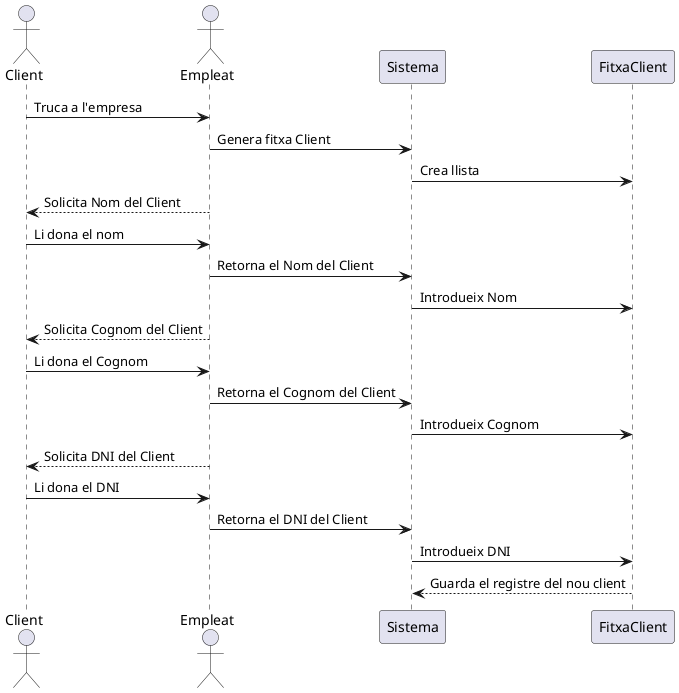 
@startuml

actor Client 
actor Empleat
participant Sistema

Client->Empleat: Truca a l'empresa
Empleat->Sistema: Genera fitxa Client
Sistema-> FitxaClient: Crea llista
Empleat --> Client: Solicita Nom del Client
Client -> Empleat: Li dona el nom
Empleat -> Sistema: Retorna el Nom del Client
Sistema-> FitxaClient: Introdueix Nom
Empleat --> Client: Solicita Cognom del Client
Client -> Empleat: Li dona el Cognom
Empleat -> Sistema: Retorna el Cognom del Client
Sistema-> FitxaClient: Introdueix Cognom
Empleat --> Client: Solicita DNI del Client
Client -> Empleat: Li dona el DNI
Empleat -> Sistema: Retorna el DNI del Client
Sistema-> FitxaClient: Introdueix DNI
FitxaClient-->Sistema: Guarda el registre del nou client

@enduml